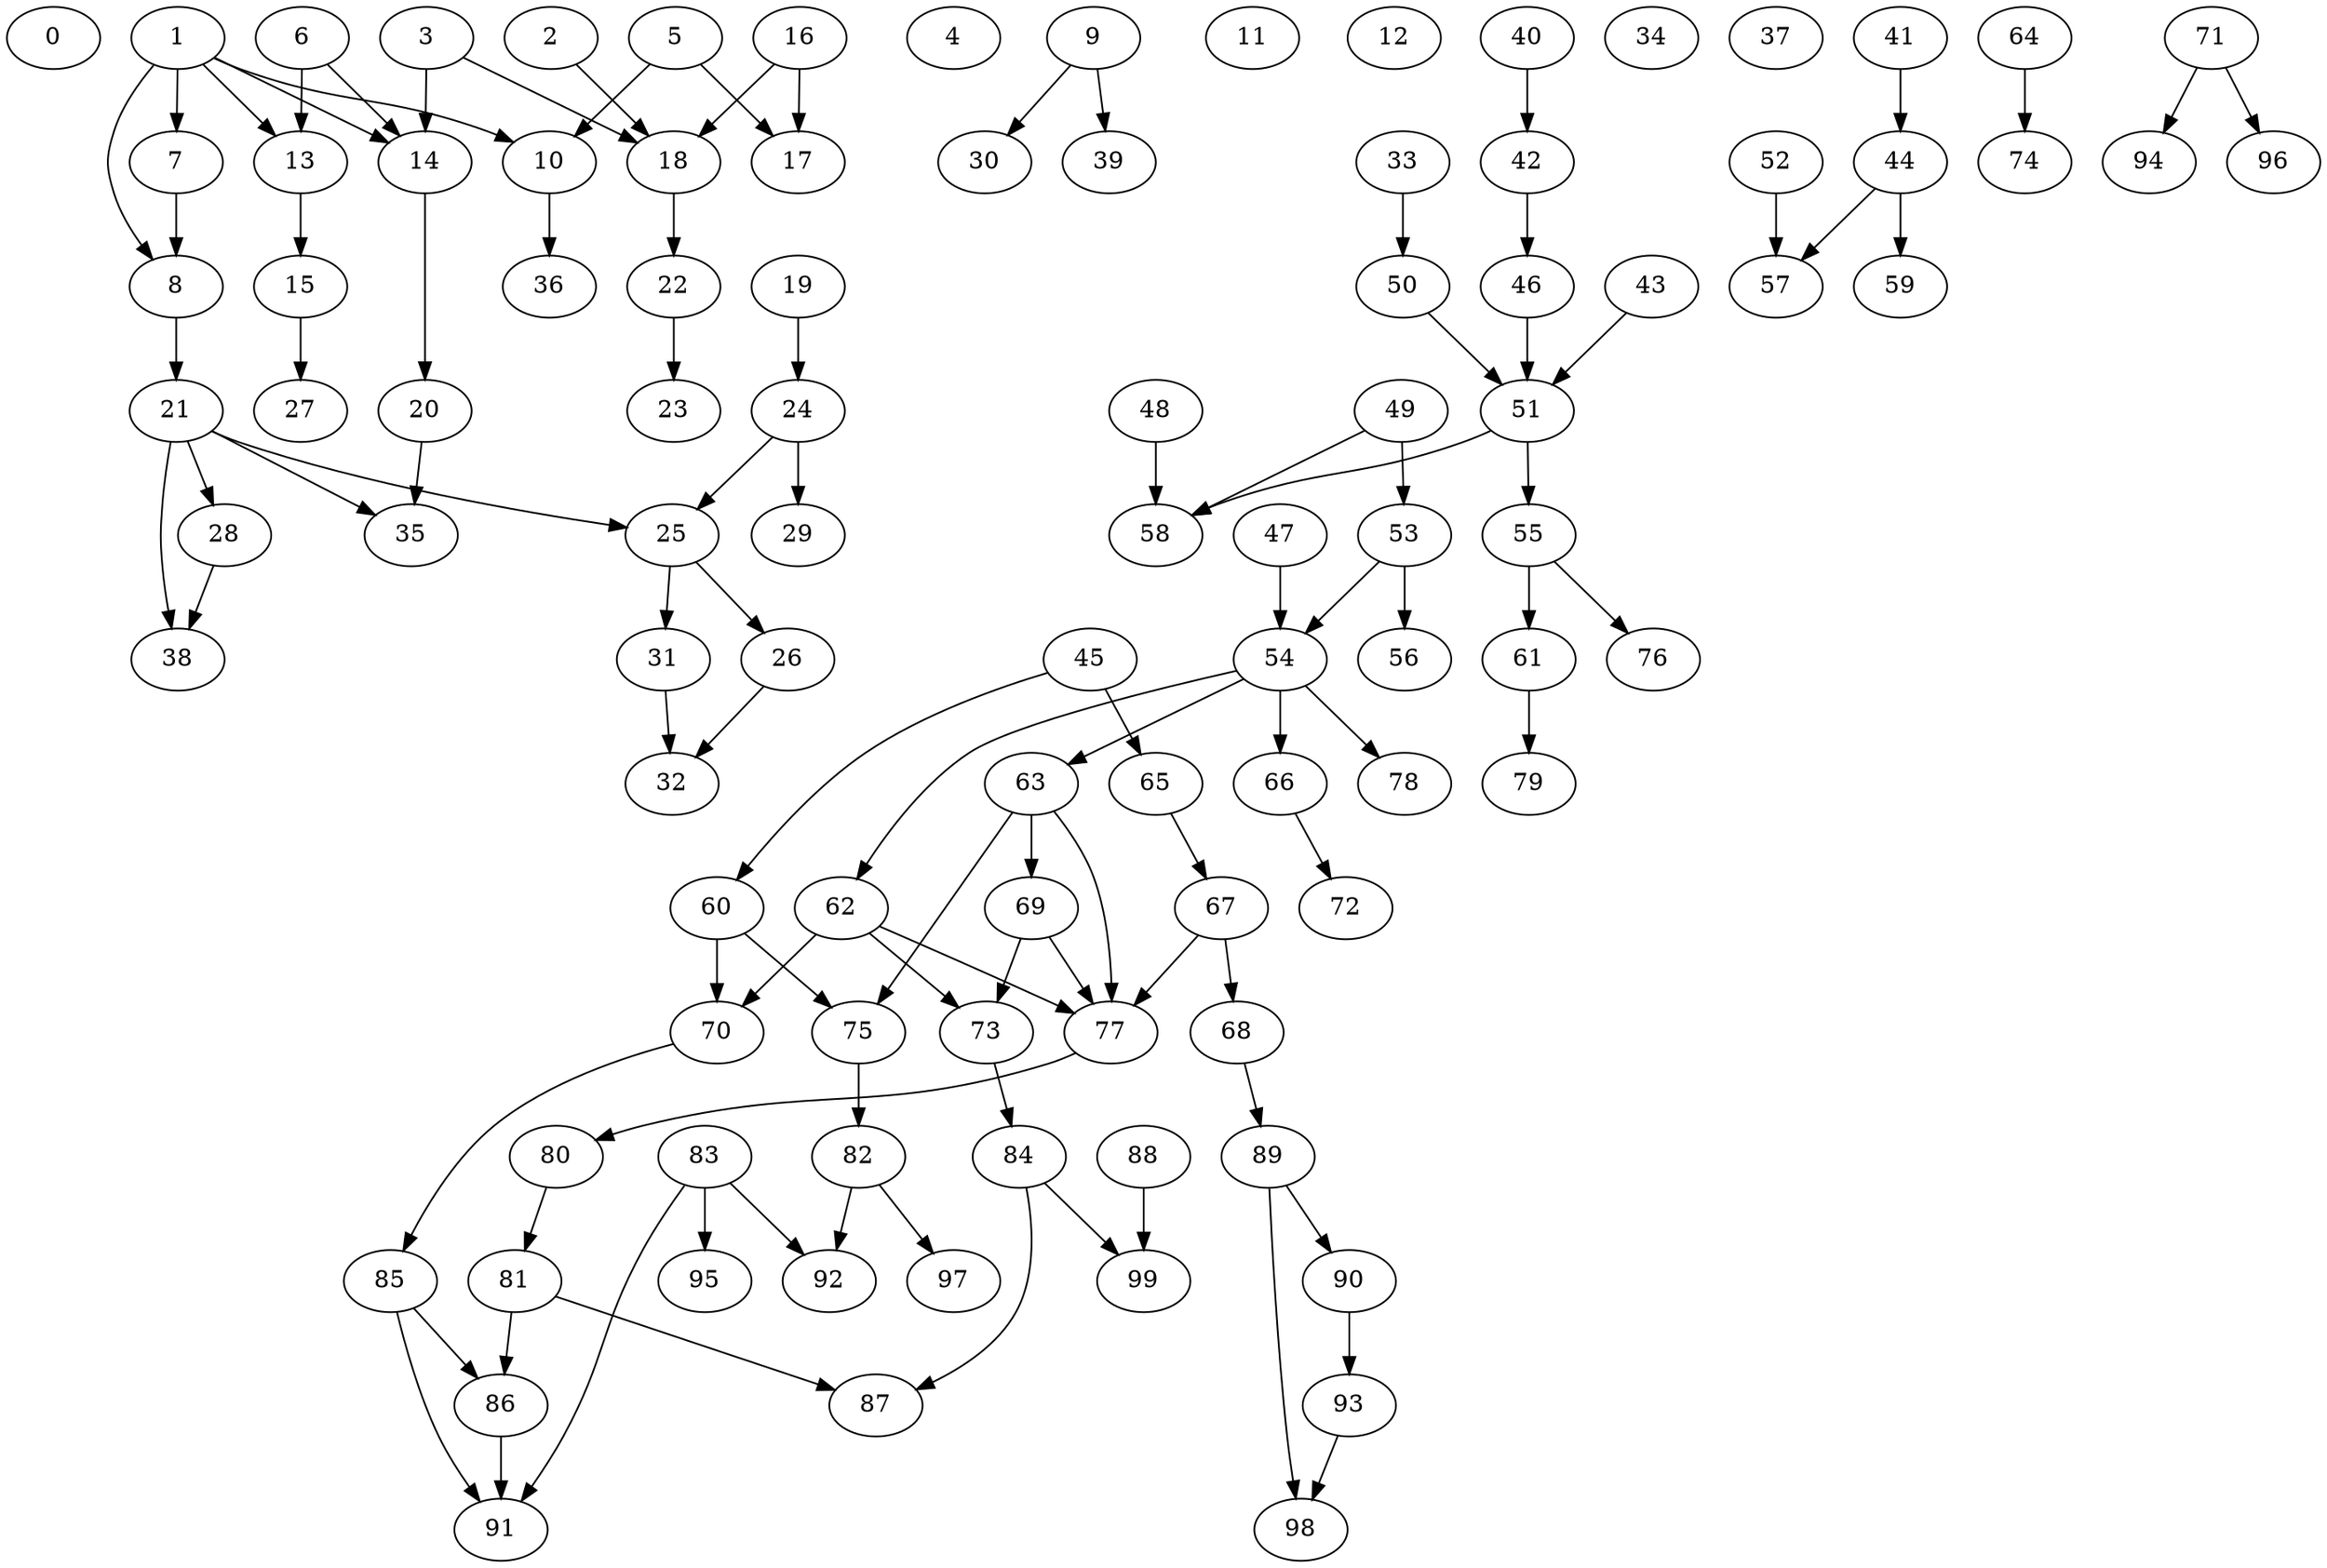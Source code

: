 digraph G {
	0;
	1;
	1 -> 7;
	1 -> 8;
	1 -> 10;
	1 -> 13;
	1 -> 14;
	2;
	2 -> 18;
	3;
	3 -> 14;
	3 -> 18;
	4;
	5;
	5 -> 10;
	5 -> 17;
	6;
	6 -> 14;
	6 -> 13;
	7;
	7 -> 8;
	8;
	8 -> 21;
	9;
	9 -> 30;
	9 -> 39;
	10;
	10 -> 36;
	11;
	12;
	13;
	13 -> 15;
	14;
	14 -> 20;
	15;
	15 -> 27;
	16;
	16 -> 18;
	16 -> 17;
	17;
	18;
	18 -> 22;
	19;
	19 -> 24;
	20;
	20 -> 35;
	21;
	21 -> 35;
	21 -> 25;
	21 -> 28;
	21 -> 38;
	22;
	22 -> 23;
	23;
	24;
	24 -> 25;
	24 -> 29;
	25;
	25 -> 31;
	25 -> 26;
	26;
	26 -> 32;
	27;
	28;
	28 -> 38;
	29;
	30;
	31;
	31 -> 32;
	32;
	33;
	33 -> 50;
	34;
	35;
	36;
	37;
	38;
	39;
	40;
	40 -> 42;
	41;
	41 -> 44;
	42;
	42 -> 46;
	43;
	43 -> 51;
	44;
	44 -> 57;
	44 -> 59;
	45;
	45 -> 60;
	45 -> 65;
	46;
	46 -> 51;
	47;
	47 -> 54;
	48;
	48 -> 58;
	49;
	49 -> 53;
	49 -> 58;
	50;
	50 -> 51;
	51;
	51 -> 55;
	51 -> 58;
	52;
	52 -> 57;
	53;
	53 -> 56;
	53 -> 54;
	54;
	54 -> 62;
	54 -> 63;
	54 -> 66;
	54 -> 78;
	55;
	55 -> 61;
	55 -> 76;
	56;
	57;
	58;
	59;
	60;
	60 -> 70;
	60 -> 75;
	61;
	61 -> 79;
	62;
	62 -> 70;
	62 -> 77;
	62 -> 73;
	63;
	63 -> 75;
	63 -> 69;
	63 -> 77;
	64;
	64 -> 74;
	65;
	65 -> 67;
	66;
	66 -> 72;
	67;
	67 -> 68;
	67 -> 77;
	68;
	68 -> 89;
	69;
	69 -> 77;
	69 -> 73;
	70;
	70 -> 85;
	71;
	71 -> 94;
	71 -> 96;
	72;
	73;
	73 -> 84;
	74;
	75;
	75 -> 82;
	76;
	77;
	77 -> 80;
	78;
	79;
	80;
	80 -> 81;
	81;
	81 -> 86;
	81 -> 87;
	82;
	82 -> 92;
	82 -> 97;
	83;
	83 -> 91;
	83 -> 92;
	83 -> 95;
	84;
	84 -> 99;
	84 -> 87;
	85;
	85 -> 86;
	85 -> 91;
	86;
	86 -> 91;
	87;
	88;
	88 -> 99;
	89;
	89 -> 90;
	89 -> 98;
	90;
	90 -> 93;
	91;
	92;
	93;
	93 -> 98;
	94;
	95;
	96;
	97;
	98;
	99;
}
